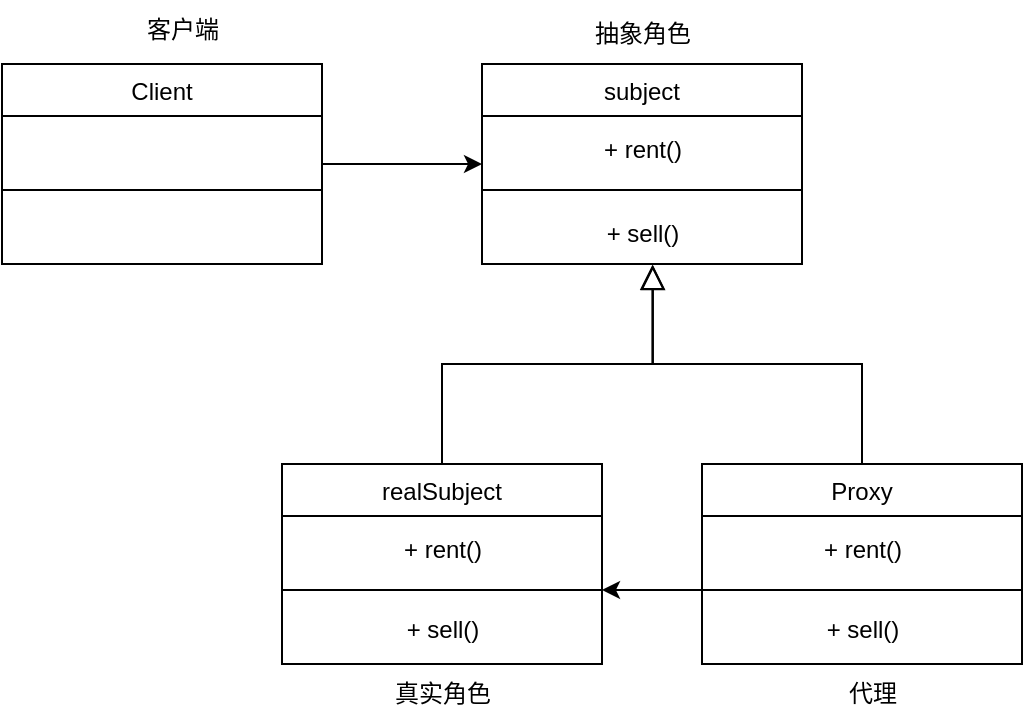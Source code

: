 <mxfile version="21.3.7" type="device">
  <diagram name="第 1 页" id="qlOGB6SVWAi-sT6qx1Pp">
    <mxGraphModel dx="1036" dy="614" grid="1" gridSize="10" guides="1" tooltips="1" connect="1" arrows="1" fold="1" page="1" pageScale="1" pageWidth="827" pageHeight="1169" math="0" shadow="0">
      <root>
        <mxCell id="0" />
        <mxCell id="1" parent="0" />
        <mxCell id="iLK0uWiYWTVj-ZGnwQkQ-2" value="" style="endArrow=block;endSize=10;endFill=0;shadow=0;strokeWidth=1;rounded=0;edgeStyle=elbowEdgeStyle;elbow=vertical;entryX=0.587;entryY=1.013;entryDx=0;entryDy=0;entryPerimeter=0;" parent="1" target="iLK0uWiYWTVj-ZGnwQkQ-31" edge="1">
          <mxGeometry width="160" relative="1" as="geometry">
            <mxPoint x="380" y="390.0" as="sourcePoint" />
            <mxPoint x="480" y="288" as="targetPoint" />
          </mxGeometry>
        </mxCell>
        <mxCell id="iLK0uWiYWTVj-ZGnwQkQ-3" value="T2" style="swimlane;fontStyle=0;align=center;verticalAlign=top;childLayout=stackLayout;horizontal=1;startSize=26;horizontalStack=0;resizeParent=1;resizeLast=0;collapsible=1;marginBottom=0;rounded=0;shadow=0;strokeWidth=1;" parent="1" vertex="1">
          <mxGeometry x="510" y="390" width="160" height="100" as="geometry">
            <mxRectangle x="340" y="380" width="170" height="26" as="alternateBounds" />
          </mxGeometry>
        </mxCell>
        <mxCell id="iLK0uWiYWTVj-ZGnwQkQ-4" value="" style="line;html=1;strokeWidth=1;align=left;verticalAlign=middle;spacingTop=-1;spacingLeft=3;spacingRight=3;rotatable=0;labelPosition=right;points=[];portConstraint=eastwest;" parent="iLK0uWiYWTVj-ZGnwQkQ-3" vertex="1">
          <mxGeometry y="26" width="160" height="74" as="geometry" />
        </mxCell>
        <mxCell id="iLK0uWiYWTVj-ZGnwQkQ-5" value="" style="endArrow=block;endSize=10;endFill=0;shadow=0;strokeWidth=1;rounded=0;edgeStyle=elbowEdgeStyle;elbow=vertical;entryX=0.591;entryY=1.016;entryDx=0;entryDy=0;entryPerimeter=0;" parent="1" source="iLK0uWiYWTVj-ZGnwQkQ-3" target="iLK0uWiYWTVj-ZGnwQkQ-31" edge="1">
          <mxGeometry width="160" relative="1" as="geometry">
            <mxPoint x="390" y="403" as="sourcePoint" />
            <mxPoint x="480" y="288" as="targetPoint" />
          </mxGeometry>
        </mxCell>
        <mxCell id="iLK0uWiYWTVj-ZGnwQkQ-10" value="realSubject" style="swimlane;fontStyle=0;align=center;verticalAlign=top;childLayout=stackLayout;horizontal=1;startSize=26;horizontalStack=0;resizeParent=1;resizeLast=0;collapsible=1;marginBottom=0;rounded=0;shadow=0;strokeWidth=1;" parent="1" vertex="1">
          <mxGeometry x="300" y="390" width="160" height="100" as="geometry">
            <mxRectangle x="340" y="380" width="170" height="26" as="alternateBounds" />
          </mxGeometry>
        </mxCell>
        <mxCell id="iLK0uWiYWTVj-ZGnwQkQ-11" value="" style="line;html=1;strokeWidth=1;align=left;verticalAlign=middle;spacingTop=-1;spacingLeft=3;spacingRight=3;rotatable=0;labelPosition=right;points=[];portConstraint=eastwest;" parent="iLK0uWiYWTVj-ZGnwQkQ-10" vertex="1">
          <mxGeometry y="26" width="160" height="74" as="geometry" />
        </mxCell>
        <mxCell id="iLK0uWiYWTVj-ZGnwQkQ-15" value="Proxy" style="swimlane;fontStyle=0;align=center;verticalAlign=top;childLayout=stackLayout;horizontal=1;startSize=26;horizontalStack=0;resizeParent=1;resizeLast=0;collapsible=1;marginBottom=0;rounded=0;shadow=0;strokeWidth=1;" parent="1" vertex="1">
          <mxGeometry x="510" y="390" width="160" height="100" as="geometry">
            <mxRectangle x="340" y="380" width="170" height="26" as="alternateBounds" />
          </mxGeometry>
        </mxCell>
        <mxCell id="iLK0uWiYWTVj-ZGnwQkQ-16" value="" style="line;html=1;strokeWidth=1;align=left;verticalAlign=middle;spacingTop=-1;spacingLeft=3;spacingRight=3;rotatable=0;labelPosition=right;points=[];portConstraint=eastwest;" parent="iLK0uWiYWTVj-ZGnwQkQ-15" vertex="1">
          <mxGeometry y="26" width="160" height="74" as="geometry" />
        </mxCell>
        <mxCell id="iLK0uWiYWTVj-ZGnwQkQ-32" value="" style="edgeStyle=orthogonalEdgeStyle;rounded=0;orthogonalLoop=1;jettySize=auto;html=1;entryX=0;entryY=0.5;entryDx=0;entryDy=0;" parent="1" source="iLK0uWiYWTVj-ZGnwQkQ-17" target="iLK0uWiYWTVj-ZGnwQkQ-29" edge="1">
          <mxGeometry relative="1" as="geometry" />
        </mxCell>
        <mxCell id="iLK0uWiYWTVj-ZGnwQkQ-17" value="Client" style="swimlane;fontStyle=0;align=center;verticalAlign=top;childLayout=stackLayout;horizontal=1;startSize=26;horizontalStack=0;resizeParent=1;resizeLast=0;collapsible=1;marginBottom=0;rounded=0;shadow=0;strokeWidth=1;" parent="1" vertex="1">
          <mxGeometry x="160" y="190" width="160" height="100" as="geometry">
            <mxRectangle x="340" y="380" width="170" height="26" as="alternateBounds" />
          </mxGeometry>
        </mxCell>
        <mxCell id="iLK0uWiYWTVj-ZGnwQkQ-18" value="" style="line;html=1;strokeWidth=1;align=left;verticalAlign=middle;spacingTop=-1;spacingLeft=3;spacingRight=3;rotatable=0;labelPosition=right;points=[];portConstraint=eastwest;" parent="iLK0uWiYWTVj-ZGnwQkQ-17" vertex="1">
          <mxGeometry y="26" width="160" height="74" as="geometry" />
        </mxCell>
        <mxCell id="iLK0uWiYWTVj-ZGnwQkQ-24" value="+ sell()" style="text;html=1;align=center;verticalAlign=middle;resizable=0;points=[];autosize=1;strokeColor=none;fillColor=none;" parent="1" vertex="1">
          <mxGeometry x="350" y="458" width="60" height="30" as="geometry" />
        </mxCell>
        <mxCell id="iLK0uWiYWTVj-ZGnwQkQ-26" value="+ sell()" style="text;html=1;align=center;verticalAlign=middle;resizable=0;points=[];autosize=1;strokeColor=none;fillColor=none;" parent="1" vertex="1">
          <mxGeometry x="560" y="458" width="60" height="30" as="geometry" />
        </mxCell>
        <mxCell id="iLK0uWiYWTVj-ZGnwQkQ-29" value="subject" style="swimlane;fontStyle=0;align=center;verticalAlign=top;childLayout=stackLayout;horizontal=1;startSize=26;horizontalStack=0;resizeParent=1;resizeLast=0;collapsible=1;marginBottom=0;rounded=0;shadow=0;strokeWidth=1;" parent="1" vertex="1">
          <mxGeometry x="400" y="190" width="160" height="100" as="geometry">
            <mxRectangle x="550" y="140" width="160" height="26" as="alternateBounds" />
          </mxGeometry>
        </mxCell>
        <mxCell id="iLK0uWiYWTVj-ZGnwQkQ-30" value="" style="line;html=1;strokeWidth=1;align=left;verticalAlign=middle;spacingTop=-1;spacingLeft=3;spacingRight=3;rotatable=0;labelPosition=right;points=[];portConstraint=eastwest;" parent="iLK0uWiYWTVj-ZGnwQkQ-29" vertex="1">
          <mxGeometry y="26" width="160" height="74" as="geometry" />
        </mxCell>
        <mxCell id="iLK0uWiYWTVj-ZGnwQkQ-31" value="+ sell()" style="text;html=1;align=center;verticalAlign=middle;resizable=0;points=[];autosize=1;strokeColor=none;fillColor=none;" parent="1" vertex="1">
          <mxGeometry x="450" y="260" width="60" height="30" as="geometry" />
        </mxCell>
        <mxCell id="iLK0uWiYWTVj-ZGnwQkQ-34" value="抽象角色" style="text;html=1;align=center;verticalAlign=middle;resizable=0;points=[];autosize=1;strokeColor=none;fillColor=none;" parent="1" vertex="1">
          <mxGeometry x="445" y="160" width="70" height="30" as="geometry" />
        </mxCell>
        <mxCell id="wev-TCdVR2DWio34Fn5a-2" value="+ rent()" style="text;html=1;align=center;verticalAlign=middle;resizable=0;points=[];autosize=1;strokeColor=none;fillColor=none;" parent="1" vertex="1">
          <mxGeometry x="450" y="218" width="60" height="30" as="geometry" />
        </mxCell>
        <mxCell id="wev-TCdVR2DWio34Fn5a-6" value="+ rent()" style="text;html=1;align=center;verticalAlign=middle;resizable=0;points=[];autosize=1;strokeColor=none;fillColor=none;" parent="1" vertex="1">
          <mxGeometry x="350" y="418" width="60" height="30" as="geometry" />
        </mxCell>
        <mxCell id="wev-TCdVR2DWio34Fn5a-7" value="+ rent()" style="text;html=1;align=center;verticalAlign=middle;resizable=0;points=[];autosize=1;strokeColor=none;fillColor=none;" parent="1" vertex="1">
          <mxGeometry x="560" y="418" width="60" height="30" as="geometry" />
        </mxCell>
        <mxCell id="wev-TCdVR2DWio34Fn5a-8" value="" style="edgeStyle=orthogonalEdgeStyle;rounded=0;orthogonalLoop=1;jettySize=auto;html=1;" parent="1" source="iLK0uWiYWTVj-ZGnwQkQ-16" edge="1">
          <mxGeometry relative="1" as="geometry">
            <mxPoint x="460" y="453" as="targetPoint" />
          </mxGeometry>
        </mxCell>
        <mxCell id="wev-TCdVR2DWio34Fn5a-9" value="客户端" style="text;html=1;align=center;verticalAlign=middle;resizable=0;points=[];autosize=1;strokeColor=none;fillColor=none;" parent="1" vertex="1">
          <mxGeometry x="220" y="158" width="60" height="30" as="geometry" />
        </mxCell>
        <mxCell id="wev-TCdVR2DWio34Fn5a-10" value="代理" style="text;html=1;align=center;verticalAlign=middle;resizable=0;points=[];autosize=1;strokeColor=none;fillColor=none;" parent="1" vertex="1">
          <mxGeometry x="570" y="490" width="50" height="30" as="geometry" />
        </mxCell>
        <mxCell id="wev-TCdVR2DWio34Fn5a-11" value="真实角色" style="text;html=1;align=center;verticalAlign=middle;resizable=0;points=[];autosize=1;strokeColor=none;fillColor=none;" parent="1" vertex="1">
          <mxGeometry x="345" y="490" width="70" height="30" as="geometry" />
        </mxCell>
      </root>
    </mxGraphModel>
  </diagram>
</mxfile>
